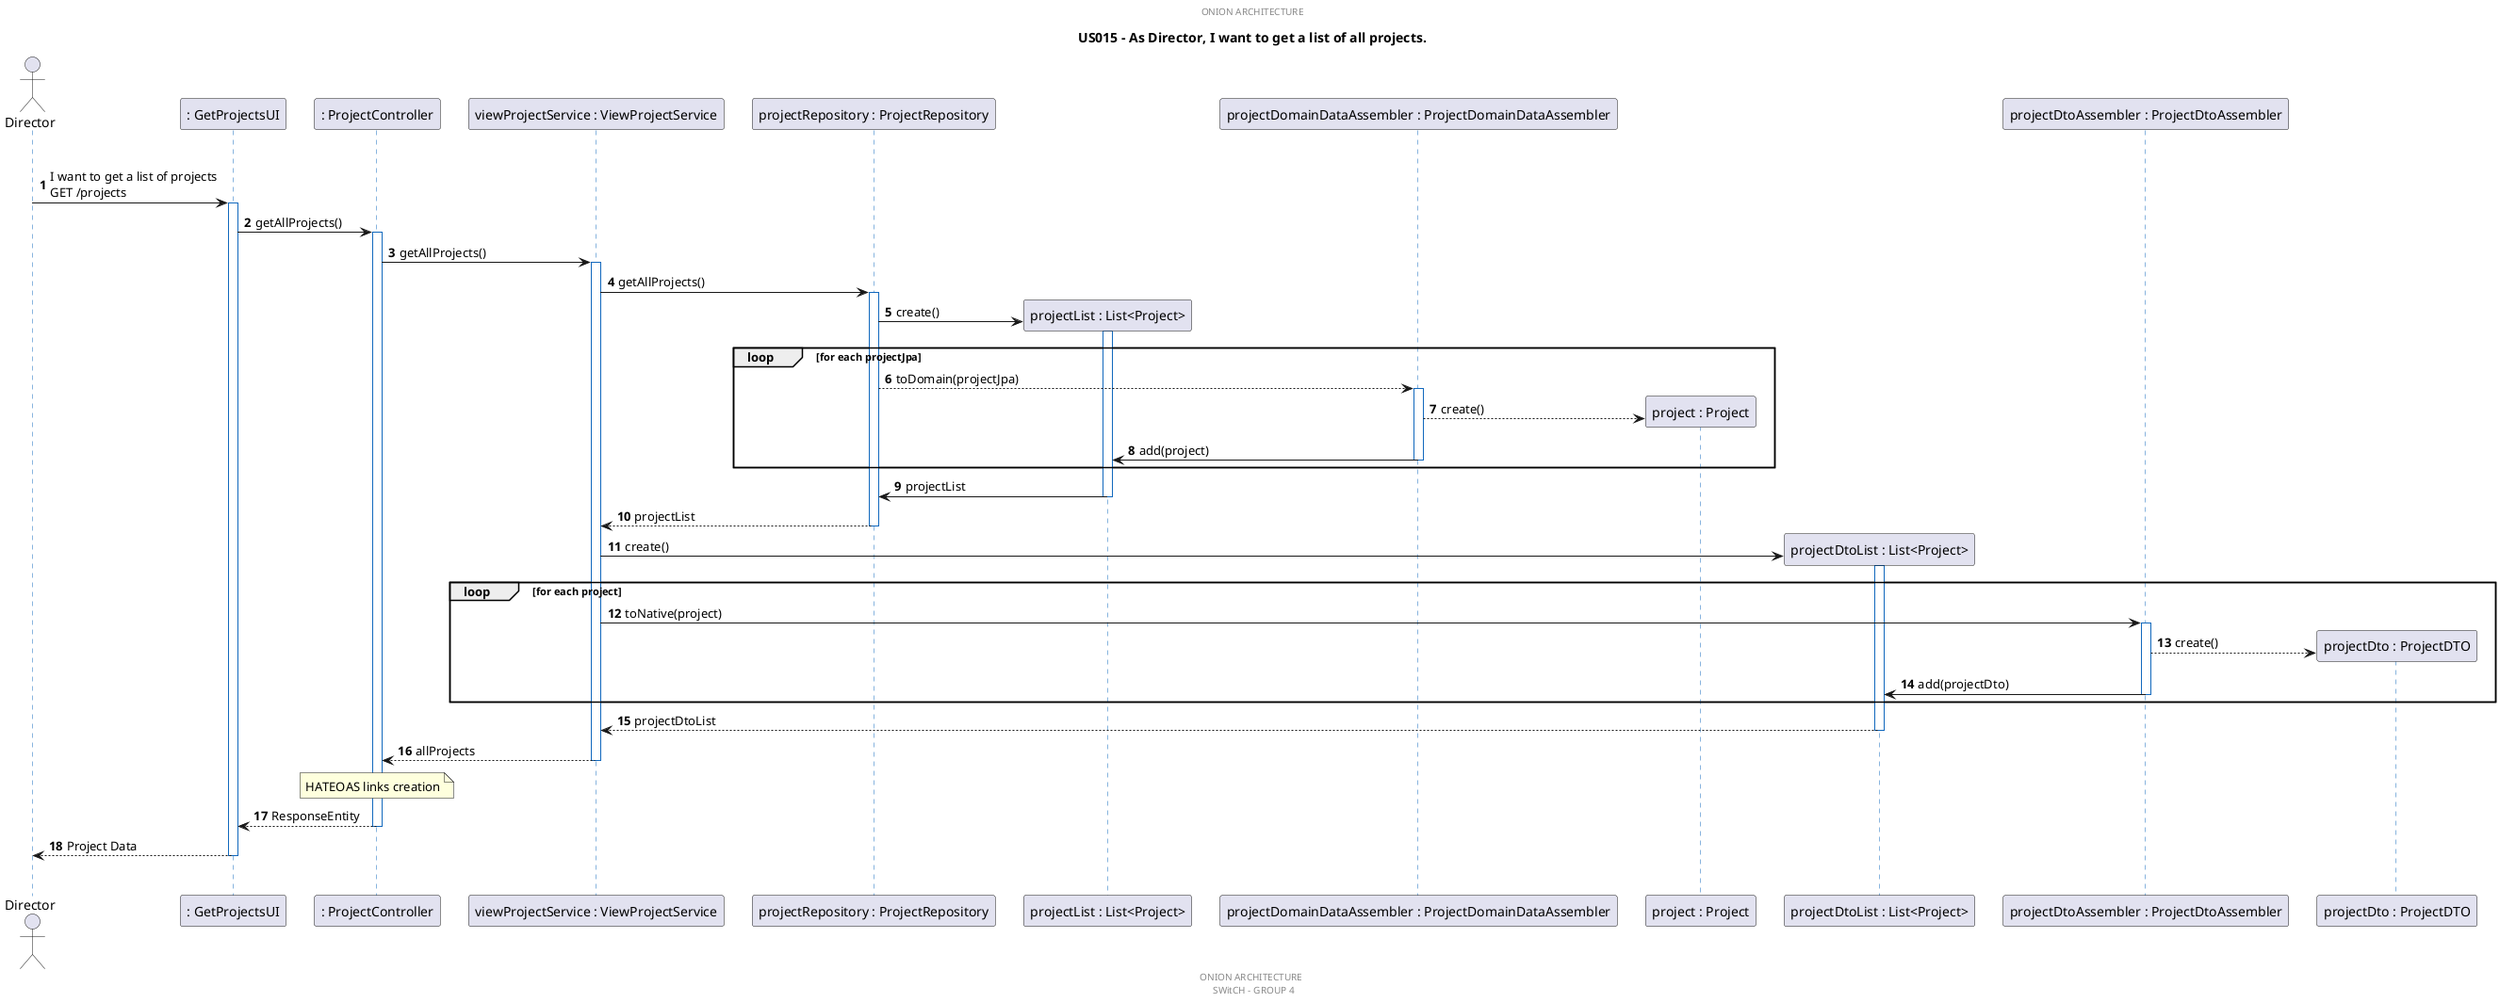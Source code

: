 @startuml
'https://plantuml.com/sequence-diagram

''/////////////////////
'' SET GLOBAL VARIABLES
!$TITLE  = "US015 - As Director, I want to get a list of all projects."
!$SUB_TITLE = "ONION ARCHITECTURE"
''/////////////////////

'' // SET PARTICIPANTS
autonumber

actor "Director" as director
participant ": GetProjectsUI" as route
participant ": ProjectController" as controller
participant "viewProjectService : ViewProjectService" as service
participant "projectRepository : ProjectRepository" as repository
participant "projectList : List<Project>" as projectList
participant "projectDomainDataAssembler : ProjectDomainDataAssembler" as domainDataAssembler
participant "project : Project" as projectJPA
participant "projectDtoList : List<Project>" as projectDtoList
participant "projectDtoAssembler : ProjectDtoAssembler" as dataAssembler
participant "projectDto : ProjectDTO" as projectDTOCreate


'' // END SET PARTICIPANTS

'' // SET SEQUENCE
|||
director -> route: I want to get a list of projects \nGET /projects
activate route
route -> controller : getAllProjects()
activate controller
controller -> service : getAllProjects()
activate service
service -> repository : getAllProjects()
activate repository
repository -> projectList** : create()
activate projectList
'''''''
'loop
loop for each projectJpa
repository --> domainDataAssembler : toDomain(projectJpa)
activate domainDataAssembler
domainDataAssembler --> projectJPA** : create()
domainDataAssembler -> projectList : add(project)
deactivate domainDataAssembler
end
'end loop
'''''''
repository <- projectList : projectList
deactivate projectList
service <-- repository : projectList
deactivate repository
service -> projectDtoList** :create()
activate projectDtoList
'''''''
'loop
loop for each project
service -> dataAssembler :toNative(project)
activate dataAssembler
dataAssembler --> projectDTOCreate** : create()
projectDtoList <- dataAssembler : add(projectDto)
deactivate dataAssembler
end
'end loop
'''''''
service <-- projectDtoList : projectDtoList
deactivate projectDtoList
deactivate repository
controller <-- service : allProjects
deactivate service
'''''''
note over controller : HATEOAS links creation
'''''''
route <-- controller : ResponseEntity
deactivate controller
deactivate service
director <-- route: Project Data
|||
deactivate route

deactivate director
'' // END SET SEQUENCE


'' ////////////////
'' THEME AND STYLES

''TITLE ON TOP
title $TITLE
''HEADER FOOTER DESCRIPTIONS
center header $SUB_TITLE
center footer $SUB_TITLE \n SWitCH - GROUP 4

''STYLES
'skinparam monochrome true
skinparam maxMessageSize 500
skinparam roundCorner 4

skinparam sequence {


    ActorBorderColor #111
    ActorBackgroundColor #eee
    ActorBorderThickness 0.8
    ActorFontColor black
    ActorFontSize 15
    'ActorFontName Helvetica

    ParticipantPadding 10
    ParticipantBorderColor #666
    ParticipantBackgroundColor lightblue
    ParticipantBorderThickness 0.8
    'ParticipantFontName Helvetica
    ParticipantFontSize 16
    ParticipantFontColor black

    ArrowColor black
    ArrowThickness 0.8
    ArrowFontSize 15

    'LifeLineBorderColor #666
    'LifeLineBorderColor #438DD5
    LifeLineBorderColor #1168BD
    LifeLineBackgroundColor white

    '' ref
    ReferenceBorderThickness  0.9
    ReferenceFontSize 15

    '' loop
    GroupBorderThickness  0.9
    GroupFontSize 15

}

skinparam note {
    borderColor #666
    backgroundColor #fde52e
    'borderColor yellow
    borderThickness 0.8
}

'' END THEME AND STYLES
'' ////////////////




@enduml